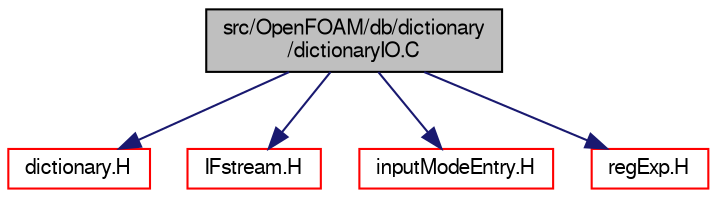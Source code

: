 digraph "src/OpenFOAM/db/dictionary/dictionaryIO.C"
{
  bgcolor="transparent";
  edge [fontname="FreeSans",fontsize="10",labelfontname="FreeSans",labelfontsize="10"];
  node [fontname="FreeSans",fontsize="10",shape=record];
  Node0 [label="src/OpenFOAM/db/dictionary\l/dictionaryIO.C",height=0.2,width=0.4,color="black", fillcolor="grey75", style="filled", fontcolor="black"];
  Node0 -> Node1 [color="midnightblue",fontsize="10",style="solid",fontname="FreeSans"];
  Node1 [label="dictionary.H",height=0.2,width=0.4,color="red",URL="$a08804.html"];
  Node0 -> Node72 [color="midnightblue",fontsize="10",style="solid",fontname="FreeSans"];
  Node72 [label="IFstream.H",height=0.2,width=0.4,color="red",URL="$a09059.html"];
  Node0 -> Node76 [color="midnightblue",fontsize="10",style="solid",fontname="FreeSans"];
  Node76 [label="inputModeEntry.H",height=0.2,width=0.4,color="red",URL="$a08870.html"];
  Node0 -> Node79 [color="midnightblue",fontsize="10",style="solid",fontname="FreeSans"];
  Node79 [label="regExp.H",height=0.2,width=0.4,color="red",URL="$a12926.html"];
}
